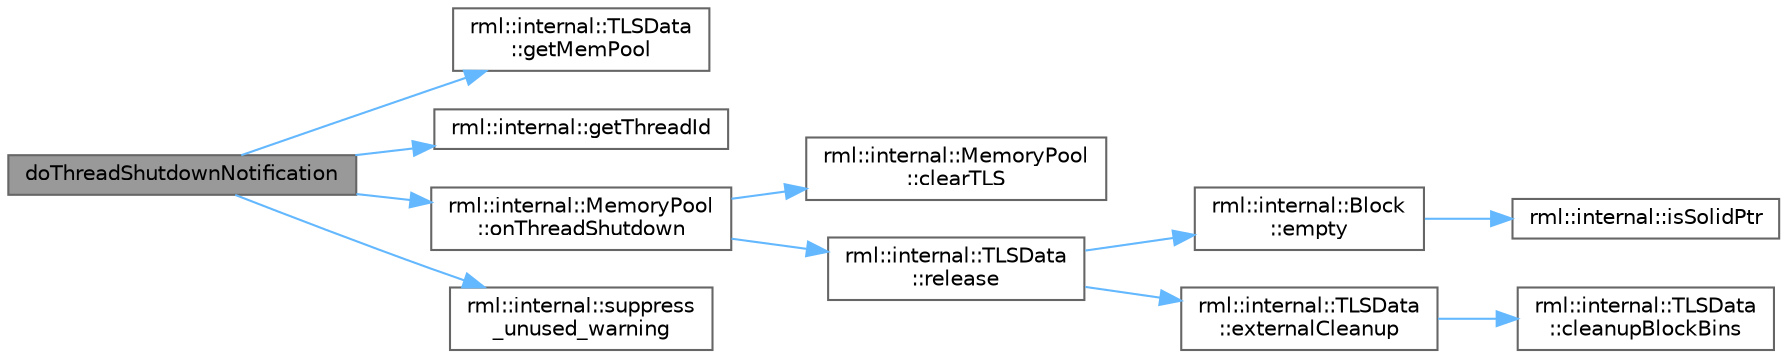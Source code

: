 digraph "doThreadShutdownNotification"
{
 // LATEX_PDF_SIZE
  bgcolor="transparent";
  edge [fontname=Helvetica,fontsize=10,labelfontname=Helvetica,labelfontsize=10];
  node [fontname=Helvetica,fontsize=10,shape=box,height=0.2,width=0.4];
  rankdir="LR";
  Node1 [id="Node000001",label="doThreadShutdownNotification",height=0.2,width=0.4,color="gray40", fillcolor="grey60", style="filled", fontcolor="black",tooltip=" "];
  Node1 -> Node2 [id="edge11_Node000001_Node000002",color="steelblue1",style="solid",tooltip=" "];
  Node2 [id="Node000002",label="rml::internal::TLSData\l::getMemPool",height=0.2,width=0.4,color="grey40", fillcolor="white", style="filled",URL="$classrml_1_1internal_1_1_t_l_s_data.html#aaec35d80922e4d30a6de64d5fa5d9d7f",tooltip=" "];
  Node1 -> Node3 [id="edge12_Node000001_Node000003",color="steelblue1",style="solid",tooltip=" "];
  Node3 [id="Node000003",label="rml::internal::getThreadId",height=0.2,width=0.4,color="grey40", fillcolor="white", style="filled",URL="$namespacerml_1_1internal.html#a2877b2db91c23b8b7eb1d37891c40b2b",tooltip=" "];
  Node1 -> Node4 [id="edge13_Node000001_Node000004",color="steelblue1",style="solid",tooltip=" "];
  Node4 [id="Node000004",label="rml::internal::MemoryPool\l::onThreadShutdown",height=0.2,width=0.4,color="grey40", fillcolor="white", style="filled",URL="$classrml_1_1internal_1_1_memory_pool.html#a2a310517ff92f8e0e7dae29400ffeb61",tooltip=" "];
  Node4 -> Node5 [id="edge14_Node000004_Node000005",color="steelblue1",style="solid",tooltip=" "];
  Node5 [id="Node000005",label="rml::internal::MemoryPool\l::clearTLS",height=0.2,width=0.4,color="grey40", fillcolor="white", style="filled",URL="$classrml_1_1internal_1_1_memory_pool.html#ae55f3e31dc8bce61a9e97a6a83283d12",tooltip=" "];
  Node4 -> Node6 [id="edge15_Node000004_Node000006",color="steelblue1",style="solid",tooltip=" "];
  Node6 [id="Node000006",label="rml::internal::TLSData\l::release",height=0.2,width=0.4,color="grey40", fillcolor="white", style="filled",URL="$classrml_1_1internal_1_1_t_l_s_data.html#a782f29462cd5eaf08ad7beec48e88761",tooltip=" "];
  Node6 -> Node7 [id="edge16_Node000006_Node000007",color="steelblue1",style="solid",tooltip=" "];
  Node7 [id="Node000007",label="rml::internal::Block\l::empty",height=0.2,width=0.4,color="grey40", fillcolor="white", style="filled",URL="$classrml_1_1internal_1_1_block.html#a2a7ca914c507f4411cd9d8dd1bd63330",tooltip=" "];
  Node7 -> Node8 [id="edge17_Node000007_Node000008",color="steelblue1",style="solid",tooltip=" "];
  Node8 [id="Node000008",label="rml::internal::isSolidPtr",height=0.2,width=0.4,color="grey40", fillcolor="white", style="filled",URL="$namespacerml_1_1internal.html#acf31583c01d488b00e387c3bfcb23e34",tooltip=" "];
  Node6 -> Node9 [id="edge18_Node000006_Node000009",color="steelblue1",style="solid",tooltip=" "];
  Node9 [id="Node000009",label="rml::internal::TLSData\l::externalCleanup",height=0.2,width=0.4,color="grey40", fillcolor="white", style="filled",URL="$classrml_1_1internal_1_1_t_l_s_data.html#a6249ba2f15b82c002a6b82a731ad09b0",tooltip=" "];
  Node9 -> Node10 [id="edge19_Node000009_Node000010",color="steelblue1",style="solid",tooltip=" "];
  Node10 [id="Node000010",label="rml::internal::TLSData\l::cleanupBlockBins",height=0.2,width=0.4,color="grey40", fillcolor="white", style="filled",URL="$classrml_1_1internal_1_1_t_l_s_data.html#ab0dcc7bbaf1f93e63b64c0ee00e4e74b",tooltip=" "];
  Node1 -> Node11 [id="edge20_Node000001_Node000011",color="steelblue1",style="solid",tooltip=" "];
  Node11 [id="Node000011",label="rml::internal::suppress\l_unused_warning",height=0.2,width=0.4,color="grey40", fillcolor="white", style="filled",URL="$namespacerml_1_1internal.html#acf3df9c7e1c2baec44e3dab2d8f1ee42",tooltip="Utility template function to prevent \"unused\" warnings by various compilers."];
}
